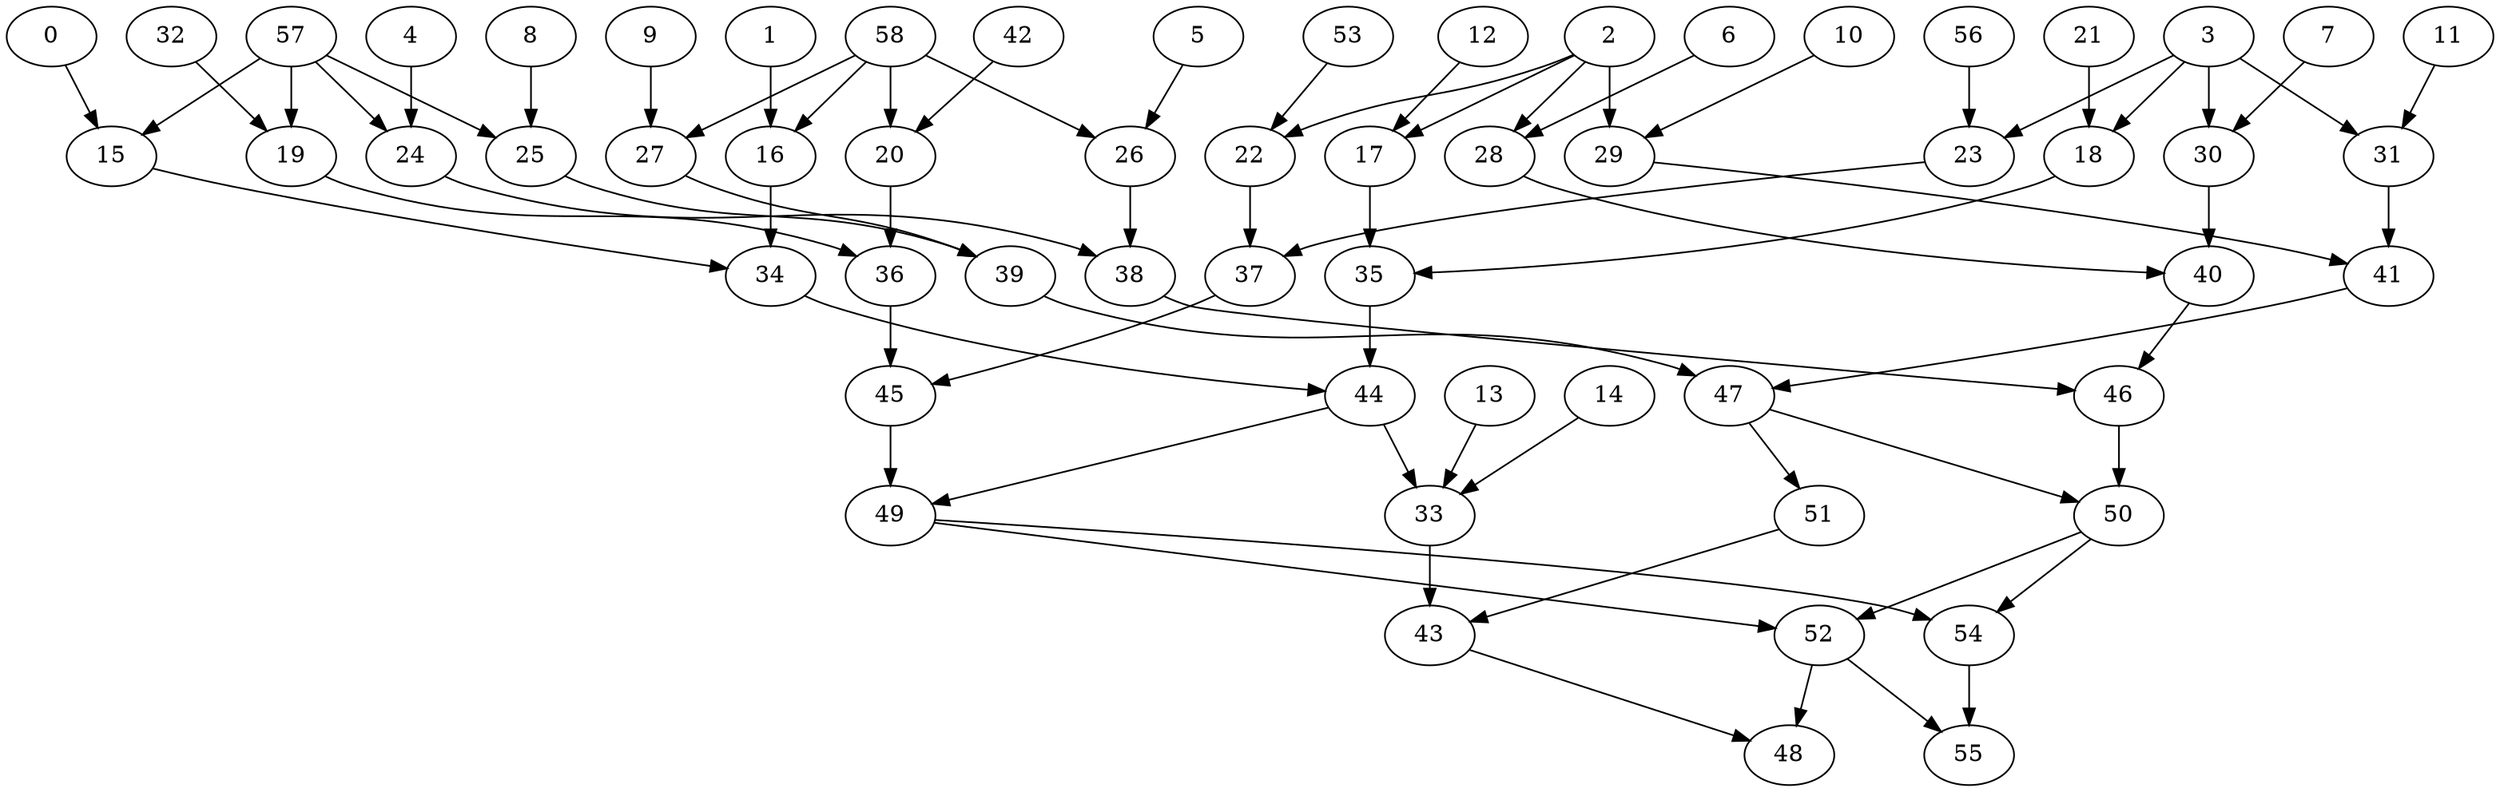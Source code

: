 digraph g {
0;
1;
2;
3;
4;
5;
6;
7;
8;
9;
10;
11;
12;
13;
14;
15;
16;
17;
18;
19;
20;
21;
22;
23;
24;
25;
26;
27;
28;
29;
30;
31;
32;
33;
34;
35;
36;
37;
38;
39;
40;
41;
42;
43;
44;
45;
46;
47;
48;
49;
50;
51;
52;
53;
54;
55;
56;
57;
58;
0 -> 15 [weight=0];
1 -> 16 [weight=0];
2 -> 17 [weight=0];
2 -> 22 [weight=0];
2 -> 28 [weight=0];
2 -> 29 [weight=3];
3 -> 18 [weight=0];
3 -> 23 [weight=0];
3 -> 30 [weight=2];
3 -> 31 [weight=0];
4 -> 24 [weight=0];
5 -> 26 [weight=0];
6 -> 28 [weight=0];
7 -> 30 [weight=0];
8 -> 25 [weight=0];
9 -> 27 [weight=0];
10 -> 29 [weight=0];
11 -> 31 [weight=0];
12 -> 17 [weight=0];
13 -> 33 [weight=1];
14 -> 33 [weight=0];
15 -> 34 [weight=0];
16 -> 34 [weight=2];
17 -> 35 [weight=0];
18 -> 35 [weight=0];
19 -> 36 [weight=0];
20 -> 36 [weight=1];
21 -> 18 [weight=0];
22 -> 37 [weight=0];
23 -> 37 [weight=0];
24 -> 38 [weight=0];
25 -> 39 [weight=0];
26 -> 38 [weight=1];
27 -> 39 [weight=2];
28 -> 40 [weight=0];
29 -> 41 [weight=0];
30 -> 40 [weight=2];
31 -> 41 [weight=1];
32 -> 19 [weight=0];
33 -> 43 [weight=1];
34 -> 44 [weight=1];
35 -> 44 [weight=5];
36 -> 45 [weight=1];
37 -> 45 [weight=0];
38 -> 46 [weight=0];
39 -> 47 [weight=2];
40 -> 46 [weight=0];
41 -> 47 [weight=0];
42 -> 20 [weight=0];
43 -> 48 [weight=0];
44 -> 33 [weight=1];
44 -> 49 [weight=0];
45 -> 49 [weight=1];
46 -> 50 [weight=3];
47 -> 50 [weight=0];
47 -> 51 [weight=0];
49 -> 52 [weight=0];
49 -> 54 [weight=0];
50 -> 52 [weight=0];
50 -> 54 [weight=0];
51 -> 43 [weight=0];
52 -> 48 [weight=0];
52 -> 55 [weight=0];
53 -> 22 [weight=0];
54 -> 55 [weight=2];
56 -> 23 [weight=0];
57 -> 15 [weight=0];
57 -> 19 [weight=1];
57 -> 24 [weight=0];
57 -> 25 [weight=1];
58 -> 16 [weight=1];
58 -> 20 [weight=1];
58 -> 26 [weight=0];
58 -> 27 [weight=0];
}
